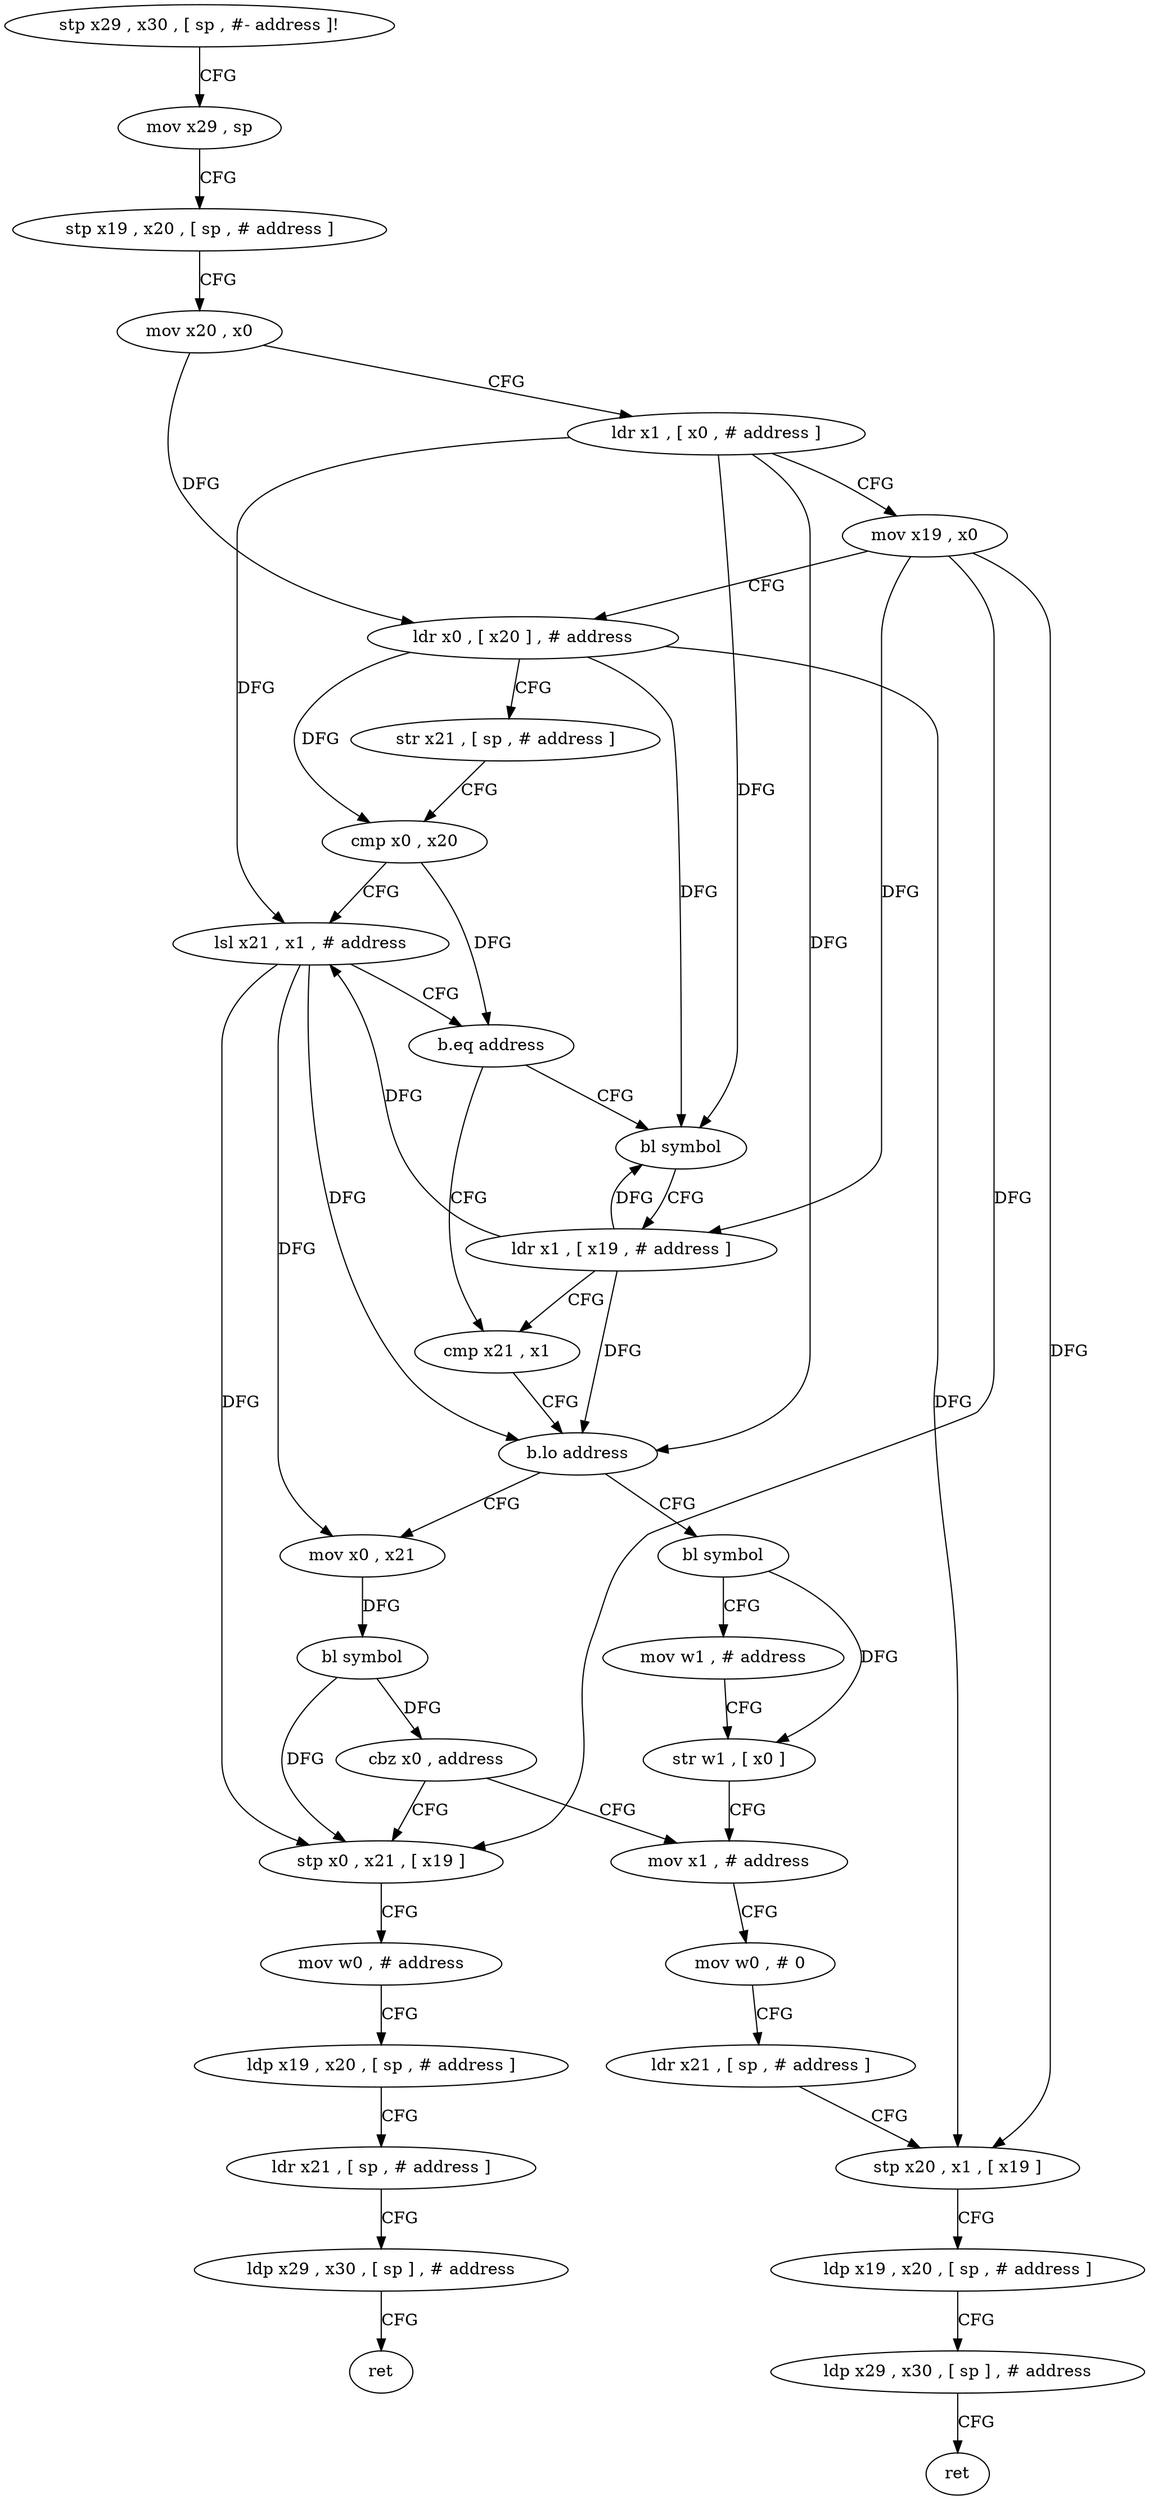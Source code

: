 digraph "func" {
"259712" [label = "stp x29 , x30 , [ sp , #- address ]!" ]
"259716" [label = "mov x29 , sp" ]
"259720" [label = "stp x19 , x20 , [ sp , # address ]" ]
"259724" [label = "mov x20 , x0" ]
"259728" [label = "ldr x1 , [ x0 , # address ]" ]
"259732" [label = "mov x19 , x0" ]
"259736" [label = "ldr x0 , [ x20 ] , # address" ]
"259740" [label = "str x21 , [ sp , # address ]" ]
"259744" [label = "cmp x0 , x20" ]
"259748" [label = "lsl x21 , x1 , # address" ]
"259752" [label = "b.eq address" ]
"259764" [label = "cmp x21 , x1" ]
"259756" [label = "bl symbol" ]
"259768" [label = "b.lo address" ]
"259808" [label = "bl symbol" ]
"259772" [label = "mov x0 , x21" ]
"259760" [label = "ldr x1 , [ x19 , # address ]" ]
"259812" [label = "mov w1 , # address" ]
"259816" [label = "str w1 , [ x0 ]" ]
"259820" [label = "mov x1 , # address" ]
"259776" [label = "bl symbol" ]
"259780" [label = "cbz x0 , address" ]
"259784" [label = "stp x0 , x21 , [ x19 ]" ]
"259824" [label = "mov w0 , # 0" ]
"259828" [label = "ldr x21 , [ sp , # address ]" ]
"259832" [label = "stp x20 , x1 , [ x19 ]" ]
"259836" [label = "ldp x19 , x20 , [ sp , # address ]" ]
"259840" [label = "ldp x29 , x30 , [ sp ] , # address" ]
"259844" [label = "ret" ]
"259788" [label = "mov w0 , # address" ]
"259792" [label = "ldp x19 , x20 , [ sp , # address ]" ]
"259796" [label = "ldr x21 , [ sp , # address ]" ]
"259800" [label = "ldp x29 , x30 , [ sp ] , # address" ]
"259804" [label = "ret" ]
"259712" -> "259716" [ label = "CFG" ]
"259716" -> "259720" [ label = "CFG" ]
"259720" -> "259724" [ label = "CFG" ]
"259724" -> "259728" [ label = "CFG" ]
"259724" -> "259736" [ label = "DFG" ]
"259728" -> "259732" [ label = "CFG" ]
"259728" -> "259748" [ label = "DFG" ]
"259728" -> "259768" [ label = "DFG" ]
"259728" -> "259756" [ label = "DFG" ]
"259732" -> "259736" [ label = "CFG" ]
"259732" -> "259760" [ label = "DFG" ]
"259732" -> "259832" [ label = "DFG" ]
"259732" -> "259784" [ label = "DFG" ]
"259736" -> "259740" [ label = "CFG" ]
"259736" -> "259744" [ label = "DFG" ]
"259736" -> "259756" [ label = "DFG" ]
"259736" -> "259832" [ label = "DFG" ]
"259740" -> "259744" [ label = "CFG" ]
"259744" -> "259748" [ label = "CFG" ]
"259744" -> "259752" [ label = "DFG" ]
"259748" -> "259752" [ label = "CFG" ]
"259748" -> "259768" [ label = "DFG" ]
"259748" -> "259772" [ label = "DFG" ]
"259748" -> "259784" [ label = "DFG" ]
"259752" -> "259764" [ label = "CFG" ]
"259752" -> "259756" [ label = "CFG" ]
"259764" -> "259768" [ label = "CFG" ]
"259756" -> "259760" [ label = "CFG" ]
"259768" -> "259808" [ label = "CFG" ]
"259768" -> "259772" [ label = "CFG" ]
"259808" -> "259812" [ label = "CFG" ]
"259808" -> "259816" [ label = "DFG" ]
"259772" -> "259776" [ label = "DFG" ]
"259760" -> "259764" [ label = "CFG" ]
"259760" -> "259748" [ label = "DFG" ]
"259760" -> "259768" [ label = "DFG" ]
"259760" -> "259756" [ label = "DFG" ]
"259812" -> "259816" [ label = "CFG" ]
"259816" -> "259820" [ label = "CFG" ]
"259820" -> "259824" [ label = "CFG" ]
"259776" -> "259780" [ label = "DFG" ]
"259776" -> "259784" [ label = "DFG" ]
"259780" -> "259820" [ label = "CFG" ]
"259780" -> "259784" [ label = "CFG" ]
"259784" -> "259788" [ label = "CFG" ]
"259824" -> "259828" [ label = "CFG" ]
"259828" -> "259832" [ label = "CFG" ]
"259832" -> "259836" [ label = "CFG" ]
"259836" -> "259840" [ label = "CFG" ]
"259840" -> "259844" [ label = "CFG" ]
"259788" -> "259792" [ label = "CFG" ]
"259792" -> "259796" [ label = "CFG" ]
"259796" -> "259800" [ label = "CFG" ]
"259800" -> "259804" [ label = "CFG" ]
}
